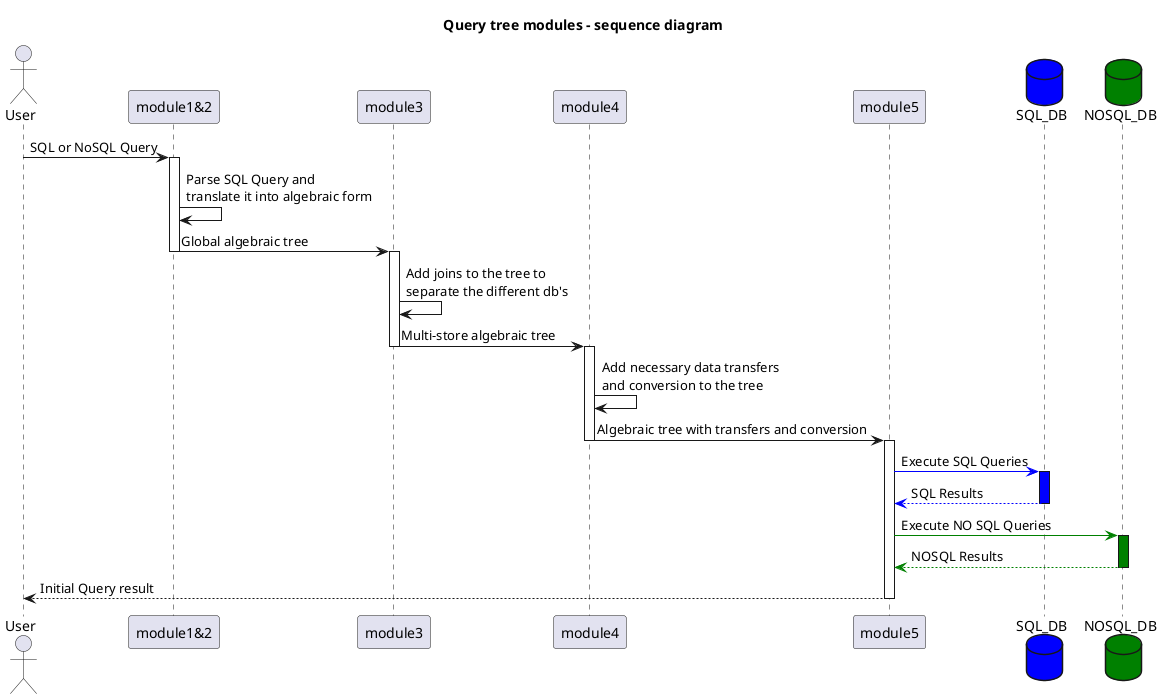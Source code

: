 @startuml 
title Query tree modules - sequence diagram

actor       User     as U
participant "module1&2"  as M1
participant module3  as M3
participant module4  as M4
participant module5  as M5
database    SQL_DB as SQL_DB #blue
database    NOSQL_DB as NOSQL_DB #green

U -> M1 ++ : SQL or NoSQL Query
M1 -> M1 : Parse SQL Query and \ntranslate it into algebraic form
M1 -> M3 --++ : Global algebraic tree
M3 -> M3 : Add joins to the tree to \nseparate the different db's
M3 -> M4 --++ : Multi-store algebraic tree
M4 -> M4 : Add necessary data transfers \nand conversion to the tree
M4 -> M5 --++ : Algebraic tree with transfers and conversion
M5 -[#blue]> SQL_DB ++ #blue : Execute SQL Queries
return SQL Results
M5 -[#green]> NOSQL_DB ++ #green : Execute NO SQL Queries
return NOSQL Results
U <-- M5 -- : Initial Query result
@enduml
